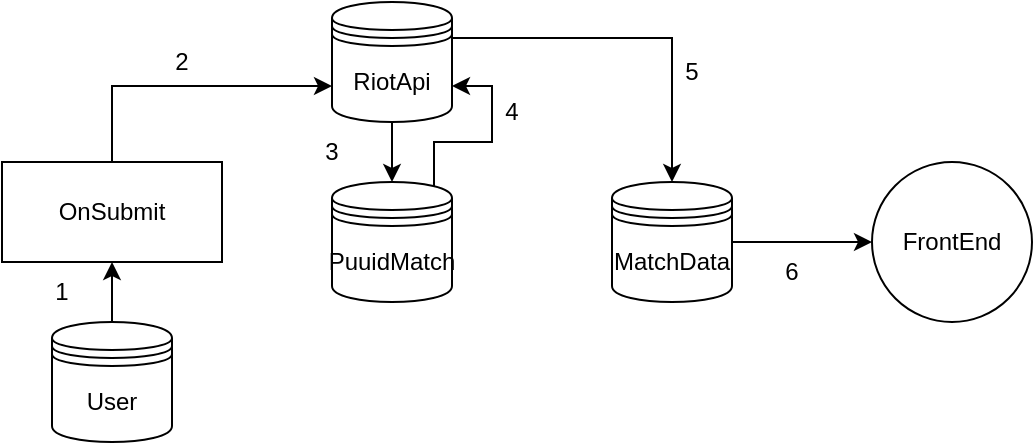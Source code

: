 <mxfile version="26.0.5">
  <diagram id="C5RBs43oDa-KdzZeNtuy" name="Page-1">
    <mxGraphModel dx="753" dy="429" grid="1" gridSize="10" guides="1" tooltips="1" connect="1" arrows="1" fold="1" page="1" pageScale="1" pageWidth="827" pageHeight="1169" math="0" shadow="0">
      <root>
        <mxCell id="WIyWlLk6GJQsqaUBKTNV-0" />
        <mxCell id="WIyWlLk6GJQsqaUBKTNV-1" parent="WIyWlLk6GJQsqaUBKTNV-0" />
        <mxCell id="hak3TevOIR2K7441Awrj-57" style="edgeStyle=orthogonalEdgeStyle;rounded=0;orthogonalLoop=1;jettySize=auto;html=1;exitX=0.5;exitY=0;exitDx=0;exitDy=0;entryX=0.5;entryY=1;entryDx=0;entryDy=0;" edge="1" parent="WIyWlLk6GJQsqaUBKTNV-1" source="hak3TevOIR2K7441Awrj-55" target="hak3TevOIR2K7441Awrj-56">
          <mxGeometry relative="1" as="geometry" />
        </mxCell>
        <mxCell id="hak3TevOIR2K7441Awrj-55" value="User" style="shape=datastore;whiteSpace=wrap;html=1;" vertex="1" parent="WIyWlLk6GJQsqaUBKTNV-1">
          <mxGeometry x="170" y="160" width="60" height="60" as="geometry" />
        </mxCell>
        <mxCell id="hak3TevOIR2K7441Awrj-59" style="edgeStyle=orthogonalEdgeStyle;rounded=0;orthogonalLoop=1;jettySize=auto;html=1;exitX=0.5;exitY=0;exitDx=0;exitDy=0;entryX=0;entryY=0.7;entryDx=0;entryDy=0;" edge="1" parent="WIyWlLk6GJQsqaUBKTNV-1" source="hak3TevOIR2K7441Awrj-56" target="hak3TevOIR2K7441Awrj-58">
          <mxGeometry relative="1" as="geometry" />
        </mxCell>
        <mxCell id="hak3TevOIR2K7441Awrj-56" value="OnSubmit" style="html=1;whiteSpace=wrap;" vertex="1" parent="WIyWlLk6GJQsqaUBKTNV-1">
          <mxGeometry x="145" y="80" width="110" height="50" as="geometry" />
        </mxCell>
        <mxCell id="hak3TevOIR2K7441Awrj-60" style="edgeStyle=orthogonalEdgeStyle;rounded=0;orthogonalLoop=1;jettySize=auto;html=1;exitX=0.5;exitY=1;exitDx=0;exitDy=0;" edge="1" parent="WIyWlLk6GJQsqaUBKTNV-1" source="hak3TevOIR2K7441Awrj-58">
          <mxGeometry relative="1" as="geometry">
            <mxPoint x="340" y="90" as="targetPoint" />
          </mxGeometry>
        </mxCell>
        <mxCell id="hak3TevOIR2K7441Awrj-66" style="edgeStyle=orthogonalEdgeStyle;rounded=0;orthogonalLoop=1;jettySize=auto;html=1;exitX=1;exitY=0.3;exitDx=0;exitDy=0;entryX=0.5;entryY=0;entryDx=0;entryDy=0;" edge="1" parent="WIyWlLk6GJQsqaUBKTNV-1" source="hak3TevOIR2K7441Awrj-58" target="hak3TevOIR2K7441Awrj-61">
          <mxGeometry relative="1" as="geometry" />
        </mxCell>
        <mxCell id="hak3TevOIR2K7441Awrj-58" value="RiotApi" style="shape=datastore;whiteSpace=wrap;html=1;" vertex="1" parent="WIyWlLk6GJQsqaUBKTNV-1">
          <mxGeometry x="310" width="60" height="60" as="geometry" />
        </mxCell>
        <mxCell id="hak3TevOIR2K7441Awrj-63" value="" style="edgeStyle=orthogonalEdgeStyle;rounded=0;orthogonalLoop=1;jettySize=auto;html=1;" edge="1" parent="WIyWlLk6GJQsqaUBKTNV-1" source="hak3TevOIR2K7441Awrj-61" target="hak3TevOIR2K7441Awrj-62">
          <mxGeometry relative="1" as="geometry" />
        </mxCell>
        <mxCell id="hak3TevOIR2K7441Awrj-61" value="MatchData" style="shape=datastore;whiteSpace=wrap;html=1;" vertex="1" parent="WIyWlLk6GJQsqaUBKTNV-1">
          <mxGeometry x="450" y="90" width="60" height="60" as="geometry" />
        </mxCell>
        <mxCell id="hak3TevOIR2K7441Awrj-62" value="FrontEnd" style="ellipse;whiteSpace=wrap;html=1;" vertex="1" parent="WIyWlLk6GJQsqaUBKTNV-1">
          <mxGeometry x="580" y="80" width="80" height="80" as="geometry" />
        </mxCell>
        <mxCell id="hak3TevOIR2K7441Awrj-65" style="edgeStyle=orthogonalEdgeStyle;rounded=0;orthogonalLoop=1;jettySize=auto;html=1;exitX=0.85;exitY=0.05;exitDx=0;exitDy=0;exitPerimeter=0;entryX=1;entryY=0.7;entryDx=0;entryDy=0;" edge="1" parent="WIyWlLk6GJQsqaUBKTNV-1" source="hak3TevOIR2K7441Awrj-64" target="hak3TevOIR2K7441Awrj-58">
          <mxGeometry relative="1" as="geometry" />
        </mxCell>
        <mxCell id="hak3TevOIR2K7441Awrj-64" value="PuuidMatch" style="shape=datastore;whiteSpace=wrap;html=1;" vertex="1" parent="WIyWlLk6GJQsqaUBKTNV-1">
          <mxGeometry x="310" y="90" width="60" height="60" as="geometry" />
        </mxCell>
        <mxCell id="hak3TevOIR2K7441Awrj-67" value="1" style="text;html=1;align=center;verticalAlign=middle;whiteSpace=wrap;rounded=0;" vertex="1" parent="WIyWlLk6GJQsqaUBKTNV-1">
          <mxGeometry x="145" y="130" width="60" height="30" as="geometry" />
        </mxCell>
        <mxCell id="hak3TevOIR2K7441Awrj-68" value="2" style="text;html=1;align=center;verticalAlign=middle;whiteSpace=wrap;rounded=0;" vertex="1" parent="WIyWlLk6GJQsqaUBKTNV-1">
          <mxGeometry x="205" y="15" width="60" height="30" as="geometry" />
        </mxCell>
        <mxCell id="hak3TevOIR2K7441Awrj-69" value="3" style="text;html=1;align=center;verticalAlign=middle;whiteSpace=wrap;rounded=0;" vertex="1" parent="WIyWlLk6GJQsqaUBKTNV-1">
          <mxGeometry x="280" y="60" width="60" height="30" as="geometry" />
        </mxCell>
        <mxCell id="hak3TevOIR2K7441Awrj-70" value="4" style="text;html=1;align=center;verticalAlign=middle;whiteSpace=wrap;rounded=0;" vertex="1" parent="WIyWlLk6GJQsqaUBKTNV-1">
          <mxGeometry x="370" y="40" width="60" height="30" as="geometry" />
        </mxCell>
        <mxCell id="hak3TevOIR2K7441Awrj-71" value="5" style="text;html=1;align=center;verticalAlign=middle;whiteSpace=wrap;rounded=0;" vertex="1" parent="WIyWlLk6GJQsqaUBKTNV-1">
          <mxGeometry x="460" y="20" width="60" height="30" as="geometry" />
        </mxCell>
        <mxCell id="hak3TevOIR2K7441Awrj-73" value="6" style="text;html=1;align=center;verticalAlign=middle;whiteSpace=wrap;rounded=0;" vertex="1" parent="WIyWlLk6GJQsqaUBKTNV-1">
          <mxGeometry x="510" y="120" width="60" height="30" as="geometry" />
        </mxCell>
      </root>
    </mxGraphModel>
  </diagram>
</mxfile>
